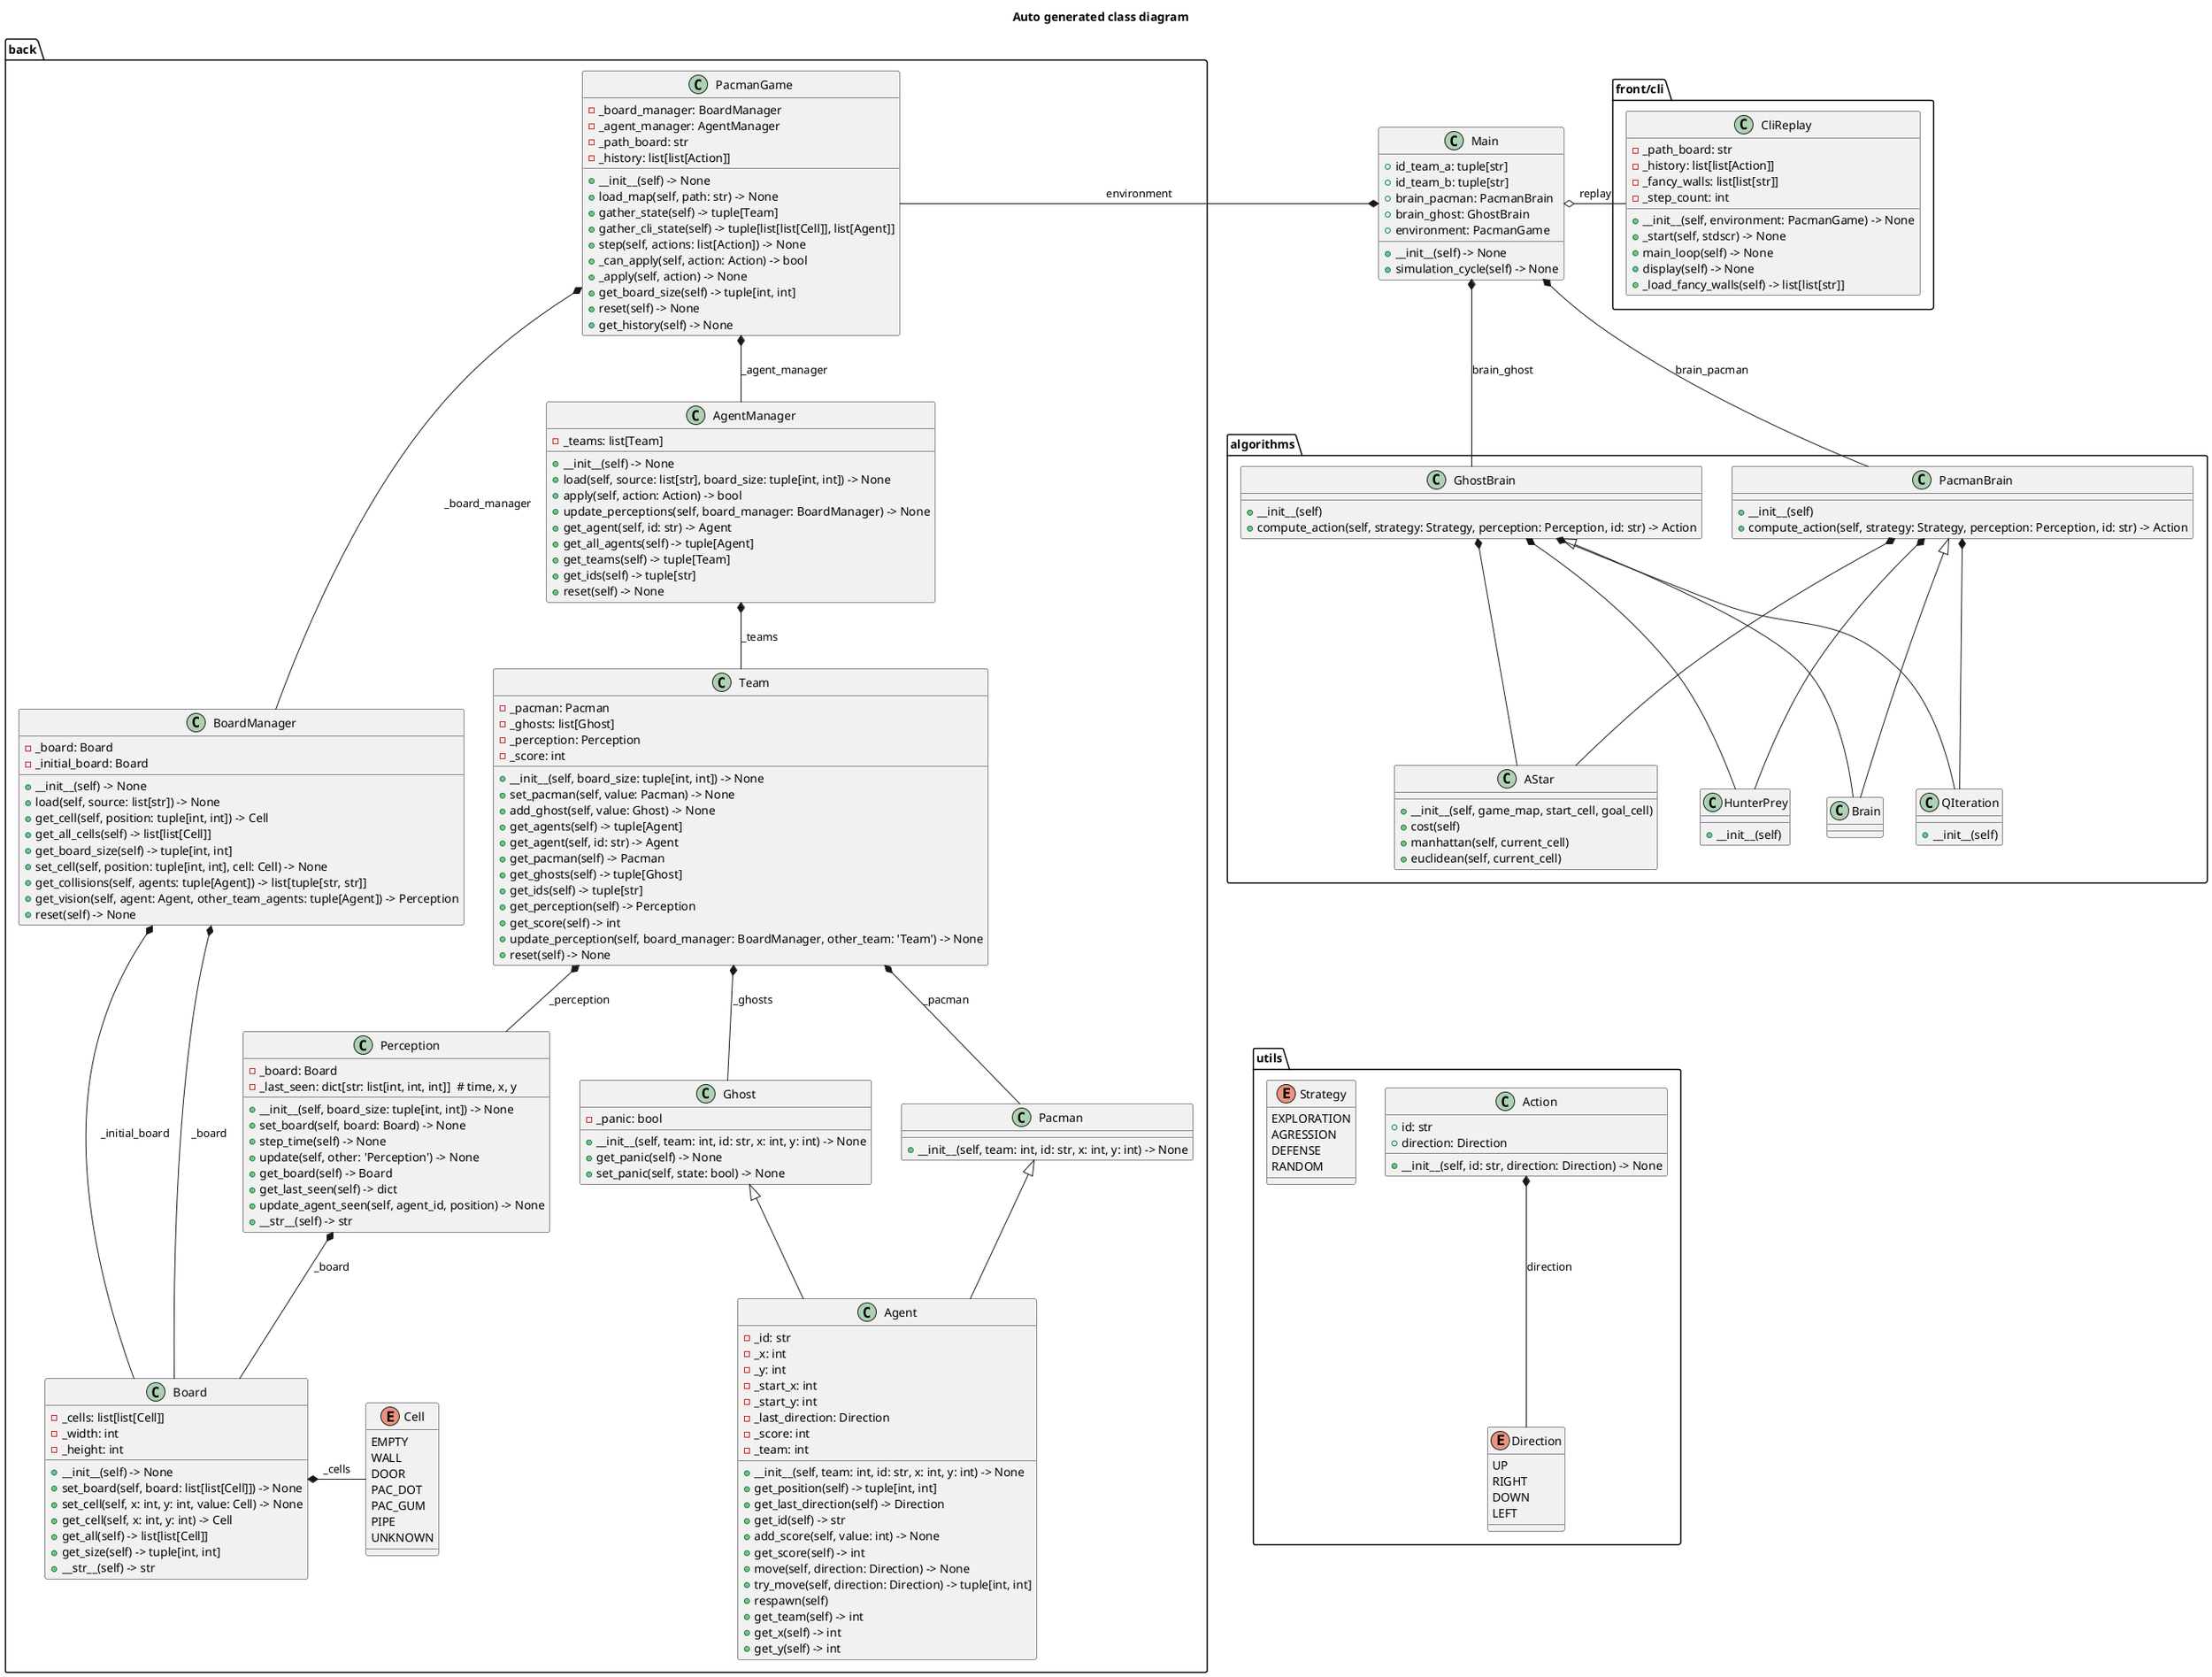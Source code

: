 @startuml class_full
title Auto generated class diagram

package utils {
class Action{
+id: str
+direction: Direction
+ __init__(self, id: str, direction: Direction) -> None
}
Action *-- Direction : direction

enum Direction {
    UP
    RIGHT
    DOWN
    LEFT
}

enum Strategy {
    EXPLORATION
    AGRESSION
    DEFENSE
    RANDOM
}

}
package back {
class Agent{
-_id: str
-_x: int
-_y: int
-_start_x: int
-_start_y: int
-_last_direction: Direction
-_score: int
-_team: int
+ __init__(self, team: int, id: str, x: int, y: int) -> None
+ get_position(self) -> tuple[int, int]
+ get_last_direction(self) -> Direction
+ get_id(self) -> str
+ add_score(self, value: int) -> None
+ get_score(self) -> int
+ move(self, direction: Direction) -> None
+ try_move(self, direction: Direction) -> tuple[int, int]
+ respawn(self)
+ get_team(self) -> int
+ get_x(self) -> int
+ get_y(self) -> int
}

class AgentManager{
-_teams: list[Team]
+ __init__(self) -> None
+ load(self, source: list[str], board_size: tuple[int, int]) -> None
+ apply(self, action: Action) -> bool
+ update_perceptions(self, board_manager: BoardManager) -> None
+ get_agent(self, id: str) -> Agent
+ get_all_agents(self) -> tuple[Agent]
+ get_teams(self) -> tuple[Team]
+ get_ids(self) -> tuple[str]
+ reset(self) -> None
}
AgentManager *-- Team : _teams

class Board{
-_cells: list[list[Cell]]
-_width: int
-_height: int
+ __init__(self) -> None
+ set_board(self, board: list[list[Cell]]) -> None
+ set_cell(self, x: int, y: int, value: Cell) -> None
+ get_cell(self, x: int, y: int) -> Cell
+ get_all(self) -> list[list[Cell]]
+ get_size(self) -> tuple[int, int]
+ __str__(self) -> str
}
Board *-r- Cell : _cells

enum Cell {
    EMPTY
    WALL
    DOOR
    PAC_DOT
    PAC_GUM
    PIPE
    UNKNOWN
}

class BoardManager{
-_board: Board
-_initial_board: Board
+ __init__(self) -> None
+ load(self, source: list[str]) -> None
+ get_cell(self, position: tuple[int, int]) -> Cell
+ get_all_cells(self) -> list[list[Cell]]
+ get_board_size(self) -> tuple[int, int]
+ set_cell(self, position: tuple[int, int], cell: Cell) -> None
+ get_collisions(self, agents: tuple[Agent]) -> list[tuple[str, str]]
+ get_vision(self, agent: Agent, other_team_agents: tuple[Agent]) -> Perception
+ reset(self) -> None
}
BoardManager *-- Board : _board
BoardManager *-- Board : _initial_board

class Ghost{
-_panic: bool
+ __init__(self, team: int, id: str, x: int, y: int) -> None
+ get_panic(self) -> None
+ set_panic(self, state: bool) -> None
}
Ghost <|-- Agent

class Pacman{
+ __init__(self, team: int, id: str, x: int, y: int) -> None
}
Pacman <|-- Agent

class PacmanGame{
-_board_manager: BoardManager
-_agent_manager: AgentManager
-_path_board: str
-_history: list[list[Action]]
+ __init__(self) -> None
+ load_map(self, path: str) -> None
+ gather_state(self) -> tuple[Team]
+ gather_cli_state(self) -> tuple[list[list[Cell]], list[Agent]]
+ step(self, actions: list[Action]) -> None
+ _can_apply(self, action: Action) -> bool
+ _apply(self, action) -> None
+ get_board_size(self) -> tuple[int, int]
+ reset(self) -> None
+ get_history(self) -> None
}
PacmanGame *-- BoardManager : _board_manager
PacmanGame *-- AgentManager : _agent_manager

class Perception{
-_board: Board
-_last_seen: dict[str: list[int, int, int]]  # time, x, y
+ __init__(self, board_size: tuple[int, int]) -> None
+ set_board(self, board: Board) -> None
+ step_time(self) -> None
+ update(self, other: 'Perception') -> None
+ get_board(self) -> Board
+ get_last_seen(self) -> dict
+ update_agent_seen(self, agent_id, position) -> None
+ __str__(self) -> str
}
Perception *-- Board : _board

class Team{
-_pacman: Pacman
-_ghosts: list[Ghost]
-_perception: Perception
-_score: int
+ __init__(self, board_size: tuple[int, int]) -> None
+ set_pacman(self, value: Pacman) -> None
+ add_ghost(self, value: Ghost) -> None
+ get_agents(self) -> tuple[Agent]
+ get_agent(self, id: str) -> Agent
+ get_pacman(self) -> Pacman
+ get_ghosts(self) -> tuple[Ghost]
+ get_ids(self) -> tuple[str]
+ get_perception(self) -> Perception
+ get_score(self) -> int
+ update_perception(self, board_manager: BoardManager, other_team: 'Team') -> None
+ reset(self) -> None
}
Team *-- Pacman : _pacman
Team *-- Ghost : _ghosts
Team *-- Perception : _perception

}
package algorithms {
class AStar{
+ __init__(self, game_map, start_cell, goal_cell)
+ cost(self)
+ manhattan(self, current_cell)
+ euclidean(self, current_cell)
}

class GhostBrain{
+ __init__(self)
+ compute_action(self, strategy: Strategy, perception: Perception, id: str) -> Action
}
GhostBrain <|-- Brain
GhostBrain *-- AStar
GhostBrain *-- HunterPrey
GhostBrain *-- QIteration

class HunterPrey{
+ __init__(self)
}

class PacmanBrain{
+ __init__(self)
+ compute_action(self, strategy: Strategy, perception: Perception, id: str) -> Action
}
PacmanBrain <|-- Brain
PacmanBrain *-- AStar
PacmanBrain *-- HunterPrey
PacmanBrain *-- QIteration

class QIteration{
+ __init__(self)
}

}
package front/cli {
class CliReplay{
-_path_board: str
-_history: list[list[Action]]
-_fancy_walls: list[list[str]]
-_step_count: int
+ __init__(self, environment: PacmanGame) -> None
+ _start(self, stdscr) -> None
+ main_loop(self) -> None
+ display(self) -> None
+ _load_fancy_walls(self) -> list[list[str]]
}

}

class Main{
+id_team_a: tuple[str]
+id_team_b: tuple[str]
+brain_pacman: PacmanBrain
+brain_ghost: GhostBrain
+environment: PacmanGame
+ __init__(self) -> None
+ simulation_cycle(self) -> None
}
Main *-- PacmanBrain : brain_pacman
Main *-- GhostBrain : brain_ghost
Main *-l- PacmanGame : environment
Main o-r- CliReplay : replay

' invisible organisational links
Action -u[hidden]- AStar
BoardManager -r[hidden]- Team

@enduml
